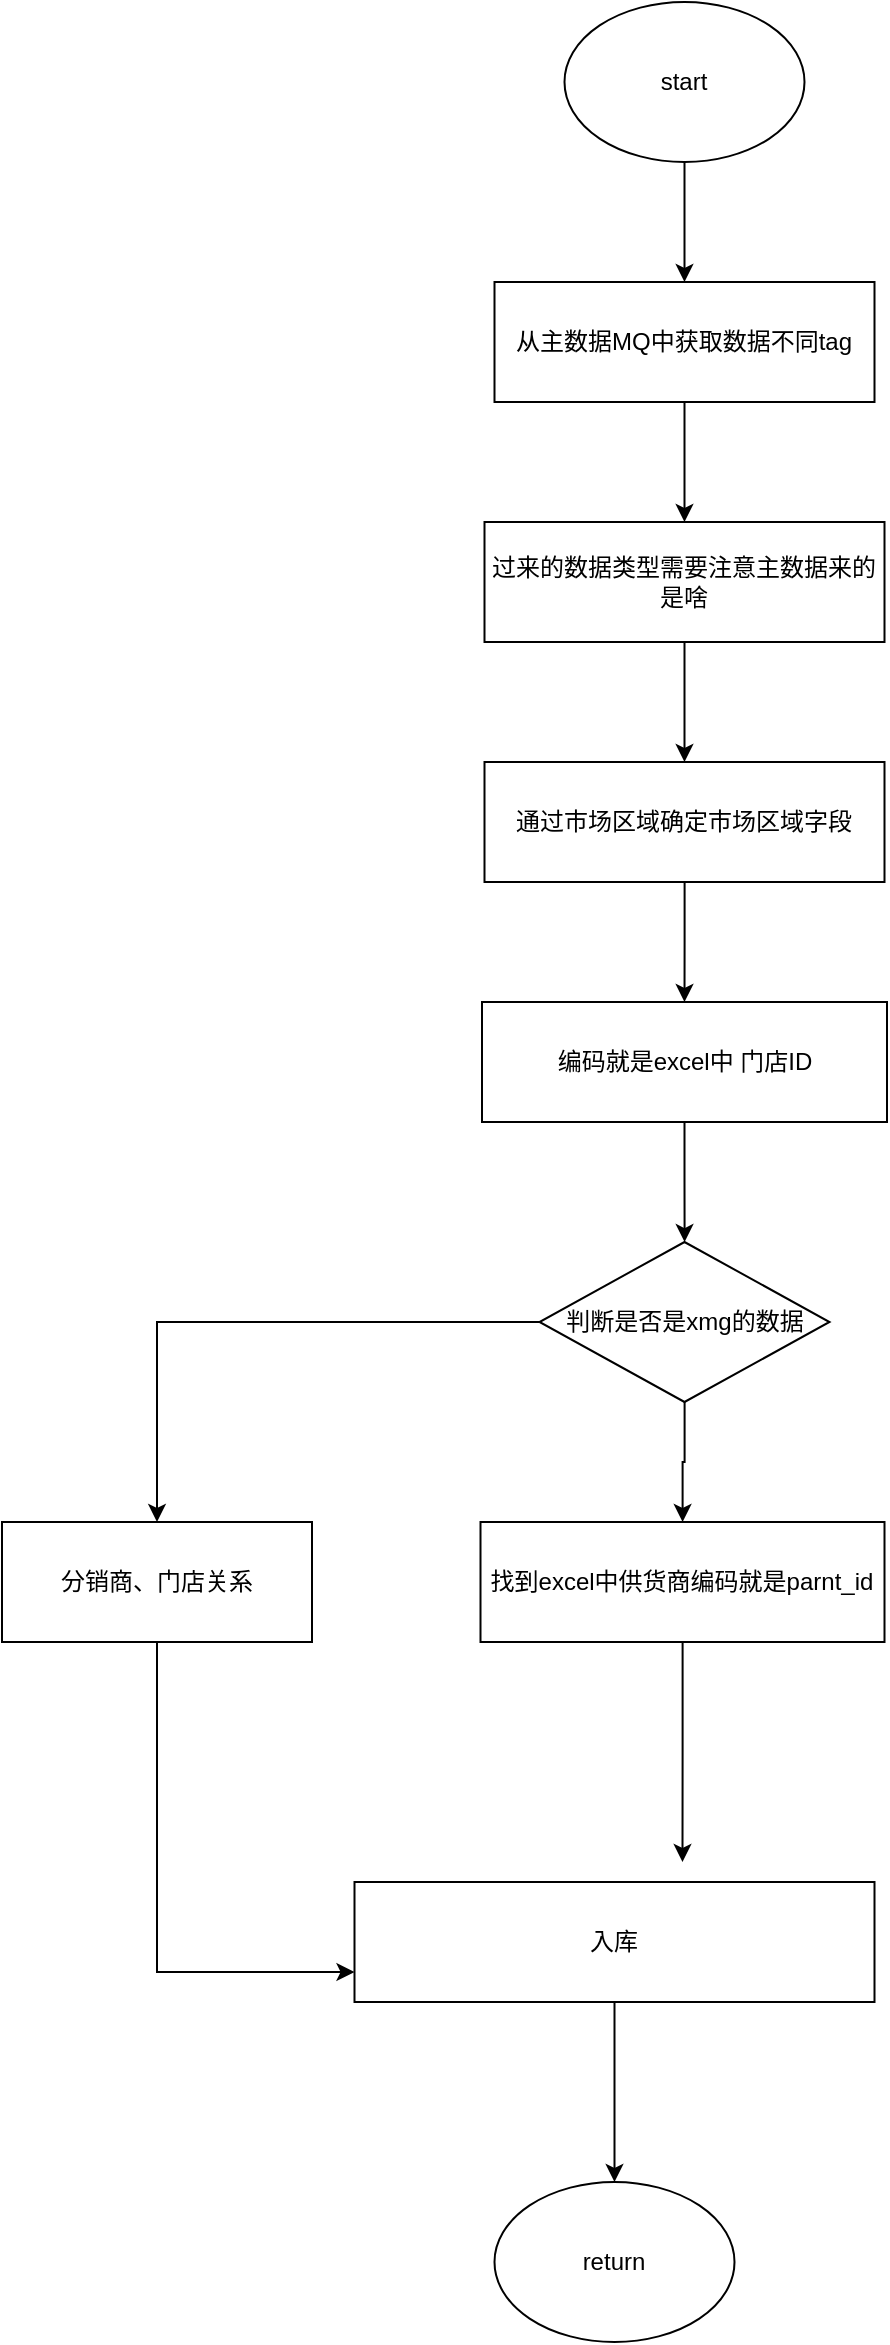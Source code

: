 <mxfile version="15.0.6" type="github">
  <diagram id="PjwngNjyKslsj0M1fMmS" name="Page-1">
    <mxGraphModel dx="1422" dy="762" grid="1" gridSize="10" guides="1" tooltips="1" connect="1" arrows="1" fold="1" page="1" pageScale="1" pageWidth="827" pageHeight="1169" math="0" shadow="0">
      <root>
        <mxCell id="0" />
        <mxCell id="1" parent="0" />
        <mxCell id="lGOCdb_oi6FCQJILwrm9-15" value="" style="edgeStyle=orthogonalEdgeStyle;rounded=0;orthogonalLoop=1;jettySize=auto;html=1;" parent="1" source="lGOCdb_oi6FCQJILwrm9-1" target="lGOCdb_oi6FCQJILwrm9-2" edge="1">
          <mxGeometry relative="1" as="geometry" />
        </mxCell>
        <mxCell id="lGOCdb_oi6FCQJILwrm9-1" value="start" style="ellipse;whiteSpace=wrap;html=1;" parent="1" vertex="1">
          <mxGeometry x="371.25" y="20" width="120" height="80" as="geometry" />
        </mxCell>
        <mxCell id="lGOCdb_oi6FCQJILwrm9-16" value="" style="edgeStyle=orthogonalEdgeStyle;rounded=0;orthogonalLoop=1;jettySize=auto;html=1;" parent="1" source="lGOCdb_oi6FCQJILwrm9-2" target="lGOCdb_oi6FCQJILwrm9-3" edge="1">
          <mxGeometry relative="1" as="geometry" />
        </mxCell>
        <mxCell id="lGOCdb_oi6FCQJILwrm9-2" value="从主数据MQ中获取数据不同tag" style="rounded=0;whiteSpace=wrap;html=1;" parent="1" vertex="1">
          <mxGeometry x="336.25" y="160" width="190" height="60" as="geometry" />
        </mxCell>
        <mxCell id="lGOCdb_oi6FCQJILwrm9-17" value="" style="edgeStyle=orthogonalEdgeStyle;rounded=0;orthogonalLoop=1;jettySize=auto;html=1;" parent="1" source="lGOCdb_oi6FCQJILwrm9-3" target="lGOCdb_oi6FCQJILwrm9-11" edge="1">
          <mxGeometry relative="1" as="geometry" />
        </mxCell>
        <mxCell id="lGOCdb_oi6FCQJILwrm9-3" value="过来的数据类型需要注意主数据来的是啥" style="rounded=0;whiteSpace=wrap;html=1;" parent="1" vertex="1">
          <mxGeometry x="331.25" y="280" width="200" height="60" as="geometry" />
        </mxCell>
        <mxCell id="lGOCdb_oi6FCQJILwrm9-19" value="" style="edgeStyle=orthogonalEdgeStyle;rounded=0;orthogonalLoop=1;jettySize=auto;html=1;" parent="1" source="lGOCdb_oi6FCQJILwrm9-6" target="lGOCdb_oi6FCQJILwrm9-8" edge="1">
          <mxGeometry relative="1" as="geometry" />
        </mxCell>
        <mxCell id="lGOCdb_oi6FCQJILwrm9-6" value="编码就是excel中 门店ID" style="rounded=0;whiteSpace=wrap;html=1;" parent="1" vertex="1">
          <mxGeometry x="330" y="520" width="202.5" height="60" as="geometry" />
        </mxCell>
        <mxCell id="lGOCdb_oi6FCQJILwrm9-26" style="edgeStyle=orthogonalEdgeStyle;rounded=0;orthogonalLoop=1;jettySize=auto;html=1;" parent="1" source="lGOCdb_oi6FCQJILwrm9-7" edge="1">
          <mxGeometry relative="1" as="geometry">
            <mxPoint x="430.25" y="950" as="targetPoint" />
          </mxGeometry>
        </mxCell>
        <mxCell id="lGOCdb_oi6FCQJILwrm9-7" value="找到excel中供货商编码就是parnt_id" style="rounded=0;whiteSpace=wrap;html=1;" parent="1" vertex="1">
          <mxGeometry x="329.25" y="780" width="202" height="60" as="geometry" />
        </mxCell>
        <mxCell id="lGOCdb_oi6FCQJILwrm9-20" value="" style="edgeStyle=orthogonalEdgeStyle;rounded=0;orthogonalLoop=1;jettySize=auto;html=1;" parent="1" source="lGOCdb_oi6FCQJILwrm9-8" target="lGOCdb_oi6FCQJILwrm9-7" edge="1">
          <mxGeometry relative="1" as="geometry" />
        </mxCell>
        <mxCell id="lGOCdb_oi6FCQJILwrm9-23" style="edgeStyle=orthogonalEdgeStyle;rounded=0;orthogonalLoop=1;jettySize=auto;html=1;entryX=0.5;entryY=0;entryDx=0;entryDy=0;" parent="1" source="lGOCdb_oi6FCQJILwrm9-8" target="lGOCdb_oi6FCQJILwrm9-14" edge="1">
          <mxGeometry relative="1" as="geometry" />
        </mxCell>
        <mxCell id="lGOCdb_oi6FCQJILwrm9-8" value="判断是否是xmg的数据" style="rhombus;whiteSpace=wrap;html=1;" parent="1" vertex="1">
          <mxGeometry x="358.75" y="640" width="145" height="80" as="geometry" />
        </mxCell>
        <mxCell id="lGOCdb_oi6FCQJILwrm9-18" value="" style="edgeStyle=orthogonalEdgeStyle;rounded=0;orthogonalLoop=1;jettySize=auto;html=1;" parent="1" source="lGOCdb_oi6FCQJILwrm9-11" target="lGOCdb_oi6FCQJILwrm9-6" edge="1">
          <mxGeometry relative="1" as="geometry" />
        </mxCell>
        <mxCell id="lGOCdb_oi6FCQJILwrm9-11" value="通过市场区域确定市场区域字段" style="rounded=0;whiteSpace=wrap;html=1;" parent="1" vertex="1">
          <mxGeometry x="331.25" y="400" width="200" height="60" as="geometry" />
        </mxCell>
        <mxCell id="lGOCdb_oi6FCQJILwrm9-25" style="edgeStyle=orthogonalEdgeStyle;rounded=0;orthogonalLoop=1;jettySize=auto;html=1;entryX=0;entryY=0.75;entryDx=0;entryDy=0;" parent="1" source="lGOCdb_oi6FCQJILwrm9-14" target="lGOCdb_oi6FCQJILwrm9-24" edge="1">
          <mxGeometry relative="1" as="geometry">
            <Array as="points">
              <mxPoint x="168" y="1005" />
            </Array>
          </mxGeometry>
        </mxCell>
        <mxCell id="lGOCdb_oi6FCQJILwrm9-14" value="分销商、门店关系" style="rounded=0;whiteSpace=wrap;html=1;" parent="1" vertex="1">
          <mxGeometry x="90" y="780" width="155" height="60" as="geometry" />
        </mxCell>
        <mxCell id="lGOCdb_oi6FCQJILwrm9-28" value="" style="edgeStyle=orthogonalEdgeStyle;rounded=0;orthogonalLoop=1;jettySize=auto;html=1;" parent="1" source="lGOCdb_oi6FCQJILwrm9-24" target="lGOCdb_oi6FCQJILwrm9-27" edge="1">
          <mxGeometry relative="1" as="geometry" />
        </mxCell>
        <mxCell id="lGOCdb_oi6FCQJILwrm9-24" value="入库" style="rounded=0;whiteSpace=wrap;html=1;" parent="1" vertex="1">
          <mxGeometry x="266.25" y="960" width="260" height="60" as="geometry" />
        </mxCell>
        <mxCell id="lGOCdb_oi6FCQJILwrm9-27" value="return" style="ellipse;whiteSpace=wrap;html=1;" parent="1" vertex="1">
          <mxGeometry x="336.25" y="1110" width="120" height="80" as="geometry" />
        </mxCell>
      </root>
    </mxGraphModel>
  </diagram>
</mxfile>
